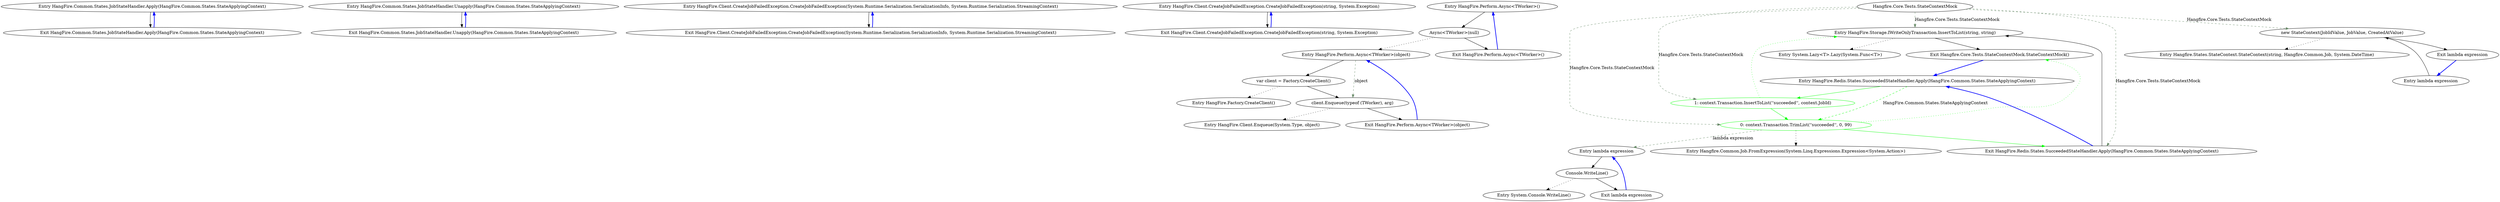 digraph  {
n0 [cluster="HangFire.Common.States.JobStateHandler.Apply(HangFire.Common.States.StateApplyingContext)", label="Entry HangFire.Common.States.JobStateHandler.Apply(HangFire.Common.States.StateApplyingContext)", span="22-22"];
n1 [cluster="HangFire.Common.States.JobStateHandler.Apply(HangFire.Common.States.StateApplyingContext)", label="Exit HangFire.Common.States.JobStateHandler.Apply(HangFire.Common.States.StateApplyingContext)", span="22-22"];
n2 [cluster="HangFire.Common.States.JobStateHandler.Unapply(HangFire.Common.States.StateApplyingContext)", label="Entry HangFire.Common.States.JobStateHandler.Unapply(HangFire.Common.States.StateApplyingContext)", span="26-26"];
n3 [cluster="HangFire.Common.States.JobStateHandler.Unapply(HangFire.Common.States.StateApplyingContext)", label="Exit HangFire.Common.States.JobStateHandler.Unapply(HangFire.Common.States.StateApplyingContext)", span="26-26"];
m0_2 [cluster="HangFire.Client.CreateJobFailedException.CreateJobFailedException(System.Runtime.Serialization.SerializationInfo, System.Runtime.Serialization.StreamingContext)", file="CreateJobFailedException.cs", label="Entry HangFire.Client.CreateJobFailedException.CreateJobFailedException(System.Runtime.Serialization.SerializationInfo, System.Runtime.Serialization.StreamingContext)", span="27-27"];
m0_3 [cluster="HangFire.Client.CreateJobFailedException.CreateJobFailedException(System.Runtime.Serialization.SerializationInfo, System.Runtime.Serialization.StreamingContext)", file="CreateJobFailedException.cs", label="Exit HangFire.Client.CreateJobFailedException.CreateJobFailedException(System.Runtime.Serialization.SerializationInfo, System.Runtime.Serialization.StreamingContext)", span="27-27"];
m0_0 [cluster="HangFire.Client.CreateJobFailedException.CreateJobFailedException(string, System.Exception)", file="CreateJobFailedException.cs", label="Entry HangFire.Client.CreateJobFailedException.CreateJobFailedException(string, System.Exception)", span="22-22"];
m0_1 [cluster="HangFire.Client.CreateJobFailedException.CreateJobFailedException(string, System.Exception)", file="CreateJobFailedException.cs", label="Exit HangFire.Client.CreateJobFailedException.CreateJobFailedException(string, System.Exception)", span="22-22"];
m1_0 [cluster="HangFire.Perform.Async<TWorker>()", file="JobClient.cs", label="Entry HangFire.Perform.Async<TWorker>()", span="4-4"];
m1_1 [cluster="HangFire.Perform.Async<TWorker>()", file="JobClient.cs", label="Async<TWorker>(null)", span="7-7"];
m1_2 [cluster="HangFire.Perform.Async<TWorker>()", file="JobClient.cs", label="Exit HangFire.Perform.Async<TWorker>()", span="4-4"];
m1_3 [cluster="HangFire.Perform.Async<TWorker>(object)", file="JobClient.cs", label="Entry HangFire.Perform.Async<TWorker>(object)", span="10-10"];
m1_4 [cluster="HangFire.Perform.Async<TWorker>(object)", file="JobClient.cs", label="var client = Factory.CreateClient()", span="13-13"];
m1_5 [cluster="HangFire.Perform.Async<TWorker>(object)", file="JobClient.cs", label="client.Enqueue(typeof (TWorker), arg)", span="15-15"];
m1_6 [cluster="HangFire.Perform.Async<TWorker>(object)", file="JobClient.cs", label="Exit HangFire.Perform.Async<TWorker>(object)", span="10-10"];
m1_8 [cluster="HangFire.Client.Enqueue(System.Type, object)", file="JobClient.cs", label="Entry HangFire.Client.Enqueue(System.Type, object)", span="14-14"];
m1_7 [cluster="HangFire.Factory.CreateClient()", file="JobClient.cs", label="Entry HangFire.Factory.CreateClient()", span="7-7"];
m2_7 [cluster="System.Lazy<T>.Lazy(System.Func<T>)", file="Perform.cs", label="Entry System.Lazy<T>.Lazy(System.Func<T>)", span="0-0"];
m2_5 [cluster="Hangfire.Core.Tests.StateContextMock.StateContextMock()", file="Perform.cs", label="Exit Hangfire.Core.Tests.StateContextMock.StateContextMock()", span="10-10"];
m2_0 [cluster="HangFire.Redis.States.SucceededStateHandler.Apply(HangFire.Common.States.StateApplyingContext)", file="Perform.cs", label="Entry HangFire.Redis.States.SucceededStateHandler.Apply(HangFire.Common.States.StateApplyingContext)", span="7-7"];
m2_1 [cluster="HangFire.Redis.States.SucceededStateHandler.Apply(HangFire.Common.States.StateApplyingContext)", color=green, community=0, file="Perform.cs", label="1: context.Transaction.InsertToList(''succeeded'', context.JobId)", span="9-9"];
m2_2 [cluster="HangFire.Redis.States.SucceededStateHandler.Apply(HangFire.Common.States.StateApplyingContext)", color=green, community=0, file="Perform.cs", label="0: context.Transaction.TrimList(''succeeded'', 0, 99)", span="10-10"];
m2_3 [cluster="HangFire.Redis.States.SucceededStateHandler.Apply(HangFire.Common.States.StateApplyingContext)", file="Perform.cs", label="Exit HangFire.Redis.States.SucceededStateHandler.Apply(HangFire.Common.States.StateApplyingContext)", span="7-7"];
m2_4 [cluster="HangFire.Storage.IWriteOnlyTransaction.InsertToList(string, string)", file="Perform.cs", label="Entry HangFire.Storage.IWriteOnlyTransaction.InsertToList(string, string)", span="30-30"];
m2_15 [cluster="Hangfire.States.StateContext.StateContext(string, Hangfire.Common.Job, System.DateTime)", file="Perform.cs", label="Entry Hangfire.States.StateContext.StateContext(string, Hangfire.Common.Job, System.DateTime)", span="25-25"];
m2_11 [cluster="System.Console.WriteLine()", file="Perform.cs", label="Entry System.Console.WriteLine()", span="0-0"];
m2_12 [cluster="lambda expression", file="Perform.cs", label="Entry lambda expression", span="17-17"];
m2_8 [cluster="lambda expression", file="Perform.cs", label="Entry lambda expression", span="13-13"];
m2_9 [cluster="lambda expression", file="Perform.cs", label="Console.WriteLine()", span="13-13"];
m2_10 [cluster="lambda expression", file="Perform.cs", label="Exit lambda expression", span="13-13"];
m2_13 [cluster="lambda expression", file="Perform.cs", label="new StateContext(JobIdValue, JobValue, CreatedAtValue)", span="17-17"];
m2_14 [cluster="lambda expression", file="Perform.cs", label="Exit lambda expression", span="17-17"];
m2_6 [cluster="Hangfire.Common.Job.FromExpression(System.Linq.Expressions.Expression<System.Action>)", file="Perform.cs", label="Entry Hangfire.Common.Job.FromExpression(System.Linq.Expressions.Expression<System.Action>)", span="148-148"];
m2_16 [file="Perform.cs", label="Hangfire.Core.Tests.StateContextMock", span=""];
n0 -> n1  [key=0, style=solid];
n1 -> n0  [color=blue, key=0, style=bold];
n2 -> n3  [key=0, style=solid];
n3 -> n2  [color=blue, key=0, style=bold];
m0_2 -> m0_3  [key=0, style=solid];
m0_3 -> m0_2  [color=blue, key=0, style=bold];
m0_0 -> m0_1  [key=0, style=solid];
m0_1 -> m0_0  [color=blue, key=0, style=bold];
m1_0 -> m1_1  [key=0, style=solid];
m1_1 -> m1_2  [key=0, style=solid];
m1_1 -> m1_3  [key=2, style=dotted];
m1_2 -> m1_0  [color=blue, key=0, style=bold];
m1_3 -> m1_4  [key=0, style=solid];
m1_3 -> m1_5  [color=darkseagreen4, key=1, label=object, style=dashed];
m1_4 -> m1_5  [key=0, style=solid];
m1_4 -> m1_7  [key=2, style=dotted];
m1_5 -> m1_6  [key=0, style=solid];
m1_5 -> m1_8  [key=2, style=dotted];
m1_6 -> m1_3  [color=blue, key=0, style=bold];
m2_5 -> m2_0  [color=blue, key=0, style=bold];
m2_0 -> m2_1  [color=green, key=0, style=solid];
m2_0 -> m2_2  [color=green, key=1, label="HangFire.Common.States.StateApplyingContext", style=dashed];
m2_1 -> m2_2  [color=green, key=0, style=solid];
m2_1 -> m2_4  [color=green, key=2, style=dotted];
m2_2 -> m2_3  [color=green, key=0, style=solid];
m2_2 -> m2_6  [key=2, style=dotted];
m2_2 -> m2_8  [color=darkseagreen4, key=1, label="lambda expression", style=dashed];
m2_2 -> m2_5  [color=green, key=2, style=dotted];
m2_3 -> m2_4  [key=0, style=solid];
m2_3 -> m2_0  [color=blue, key=0, style=bold];
m2_4 -> m2_5  [key=0, style=solid];
m2_4 -> m2_7  [key=2, style=dotted];
m2_12 -> m2_13  [key=0, style=solid];
m2_8 -> m2_9  [key=0, style=solid];
m2_9 -> m2_10  [key=0, style=solid];
m2_9 -> m2_11  [key=2, style=dotted];
m2_10 -> m2_8  [color=blue, key=0, style=bold];
m2_13 -> m2_14  [key=0, style=solid];
m2_13 -> m2_15  [key=2, style=dotted];
m2_14 -> m2_12  [color=blue, key=0, style=bold];
m2_16 -> m2_1  [color=darkseagreen4, key=1, label="Hangfire.Core.Tests.StateContextMock", style=dashed];
m2_16 -> m2_2  [color=darkseagreen4, key=1, label="Hangfire.Core.Tests.StateContextMock", style=dashed];
m2_16 -> m2_3  [color=darkseagreen4, key=1, label="Hangfire.Core.Tests.StateContextMock", style=dashed];
m2_16 -> m2_4  [color=darkseagreen4, key=1, label="Hangfire.Core.Tests.StateContextMock", style=dashed];
m2_16 -> m2_13  [color=darkseagreen4, key=1, label="Hangfire.Core.Tests.StateContextMock", style=dashed];
}
